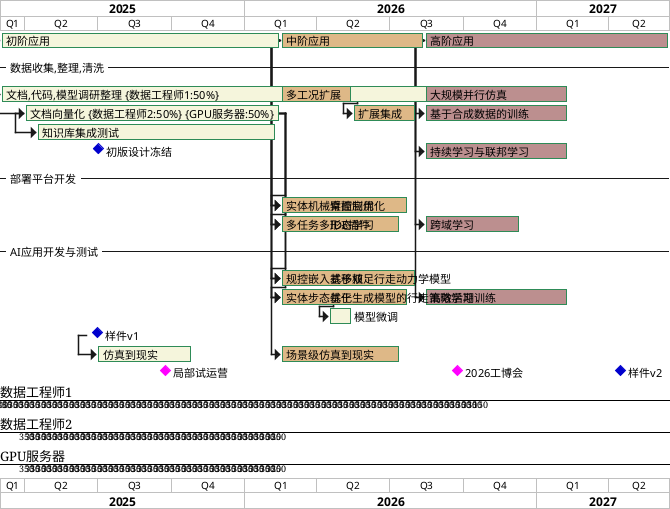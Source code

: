 @startgantt
printscale quarterly zoom 2

Project starts the 1st of march 2025
[初阶应用] as [TASK1] starts the 1st of march 2025
' [TASK1] ends the 31st of december 2025
[TASK1] requires 350 days 
[TASK1] is colored in Beige/SeaGreen
-- 数据收集,整理,清洗  --
[文档,代码,模型调研整理] as [doc-investigation] on {数据工程师1:50%} requires 300 days
[doc-investigation] is colored in Beige/SeaGreen
[doc-investigation] starts at [TASK1]'s start
[文档向量化] as [vectorization] on {数据工程师2:50%} {GPU服务器:50%} requires 320 days
[vectorization] is colored in Beige/SeaGreen
[vectorization] starts 30 days after [doc-investigation]'s start
[知识库集成测试] as [knowledge-base] requires 300 days
[knowledge-base] is colored in Beige/SeaGreen
[knowledge-base] starts 15 days after [vectorization]'s start
[初版设计冻结] as [design] happens at 2025-06-31
[design] is colored in MediumBlue
-- 部署平台开发 --
[桌面应用] as [desktop] requires 60 days
[desktop] is colored in Beige/SeaGreen
[desktop] starts at [vectorization]'s end
[IDE插件] as [ide] requires 60 days
[ide] is colored in Beige/SeaGreen
[ide] starts at [vectorization]'s end
-- AI应用开发与测试 --
[基于双足行走动力学模型] as [dynamics model] requires 60 days
[dynamics model] is colored in Beige/SeaGreen
[dynamics model] starts at [vectorization]'s end
[基于生成模型的行走策略学习] as [generative policy] requires 60 days
[generative policy] is colored in Beige/SeaGreen
[generative policy] starts at [vectorization]'s end
[模型微调] as [fine-tuning] requires 30 days
[fine-tuning] is colored in Beige/SeaGreen
[fine-tuning] starts at [generative policy]'s end
[样件v1] as [samplev1] happens at 2025-06-30
[samplev1] is colored in MediumBlue
[仿真到现实] as [sim2real] requires 120 days
[sim2real] is colored in Beige/SeaGreen
[sim2real] starts at [samplev1]'s start

[局部试运营] as [operation-kickoff] happens at 2025-09-23
[operation-kickoff] lasts 5 days
[operation-kickoff] is colored in Magenta 

' 2025-01-18 to 2025-08-22 are named [Pilot Project]
' 2025-01-18 to 2025-08-22 are colored in salmon 

[中阶应用] as [TASK2] starts the 1st of january 2026
' [TASK2] ends the 31st of may 2026
[TASK2] requires 180 days
[TASK2] is colored in BurlyWood/SeaGreen
[TASK1]->[TASK2]
[TASK2] displays on same row as [TASK1]

[多工况扩展] as [sim-extension] requires 90 days
[sim-extension] is colored in BurlyWood/SeaGreen
[sim-extension] starts at [TASK2]'s start
[sim-extension] displays on same row as [doc-investigation]
[扩展集成] as [sim-extension-test] requires 80 days
[sim-extension-test] is colored in BurlyWood/SeaGreen
[sim-extension-test] starts at [sim-extension]'s end
[sim-extension-test] displays on same row as [vectorization]


[规控嵌入式移植] as [embedded control] requires 170 days
[embedded control] is colored in BurlyWood/SeaGreen
[embedded control] starts at [TASK2]'s start
[embedded control] displays on same row as [dynamics model]
[实体步态优化] as [real-trajectory] requires 160 days
[real-trajectory] is colored in BurlyWood/SeaGreen
[real-trajectory] starts at [TASK2]'s start
[real-trajectory] displays on same row as [generative policy]
[实体机械臂控制优化] as [real-control] requires 160 days
[real-control] is colored in BurlyWood/SeaGreen
[real-control] displays on same row as [desktop]
[real-control] starts at [TASK2]'s start

[多任务多形态学习] as [multi-tasking] requires 150 days
[multi-tasking] is colored in BurlyWood/SeaGreen
[multi-tasking] starts at [TASK2]'s start
[multi-tasking] displays on same row as [ide]
[场景级仿真到现实] as [sim-scene] requires 150 days
[sim-scene] is colored in BurlyWood/SeaGreen
[sim-scene] starts at [TASK2]'s start
[sim-scene] displays on same row as [sim2real]

[2026工博会] as [operation-kickoff26] happens at 2026-09-23
[operation-kickoff26] lasts 5 days
[operation-kickoff26] is colored in Magenta 
[operation-kickoff26] displays on same row as [operation-kickoff]

[高阶应用] as [TASK3] starts the 20th of july 2026
[TASK3] ends the 15th of june 2027
[TASK3] is colored in RosyBrown/SeaGreen
[TASK2]->[TASK3]
[TASK3] displays on same row as [TASK2]

[大规模并行仿真] as [sim-parallel] requires 180 days
[sim-parallel] is colored in RosyBrown/SeaGreen
[sim-parallel] starts at [TASK3]'s start
[sim-parallel] displays on same row as [doc-investigation]

[基于合成数据的训练] as [sim-synthesis] requires 180 days
[sim-synthesis] is colored in RosyBrown/SeaGreen
[sim-synthesis] starts at [TASK3]'s start
[sim-synthesis] displays on same row as [vectorization]

[持续学习与联邦学习] as [sim-federated] requires 180 days
[sim-federated] is colored in RosyBrown/SeaGreen
[sim-federated] starts at [TASK3]'s start
[sim-federated] displays on same row as [design]

[跨域学习] as [cross-domain] requires 120 days
[cross-domain] is colored in RosyBrown/SeaGreen
[cross-domain] starts at [TASK3]'s start
[cross-domain] displays on same row as [ide]

[样件v2] as [samplev2] happens at 2027-04-15
[samplev2] is colored in MediumBlue
[samplev2] displays on same row as [operation-kickoff26]

[高效后期训练] as [post-training] requires 180 days
[post-training] is colored in RosyBrown/SeaGreen
[post-training] starts at [TASK3]'s start 
[post-training] displays on same row as [generative policy]

@endgantt
